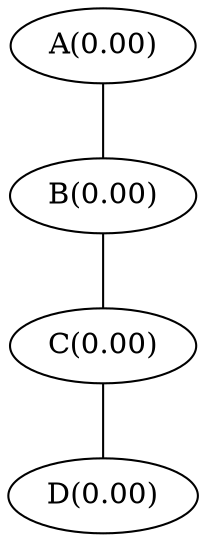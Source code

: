 
strict graph no_progress {

	// Node definitions.

	"A(0.00)";

	"B(0.00)";

	"C(0.00)";

	"D(0.00)";


	// Edge definitions.

	"A(0.00)" -- "B(0.00)";

	"B(0.00)" -- "C(0.00)";

	"C(0.00)" -- "D(0.00)";

}